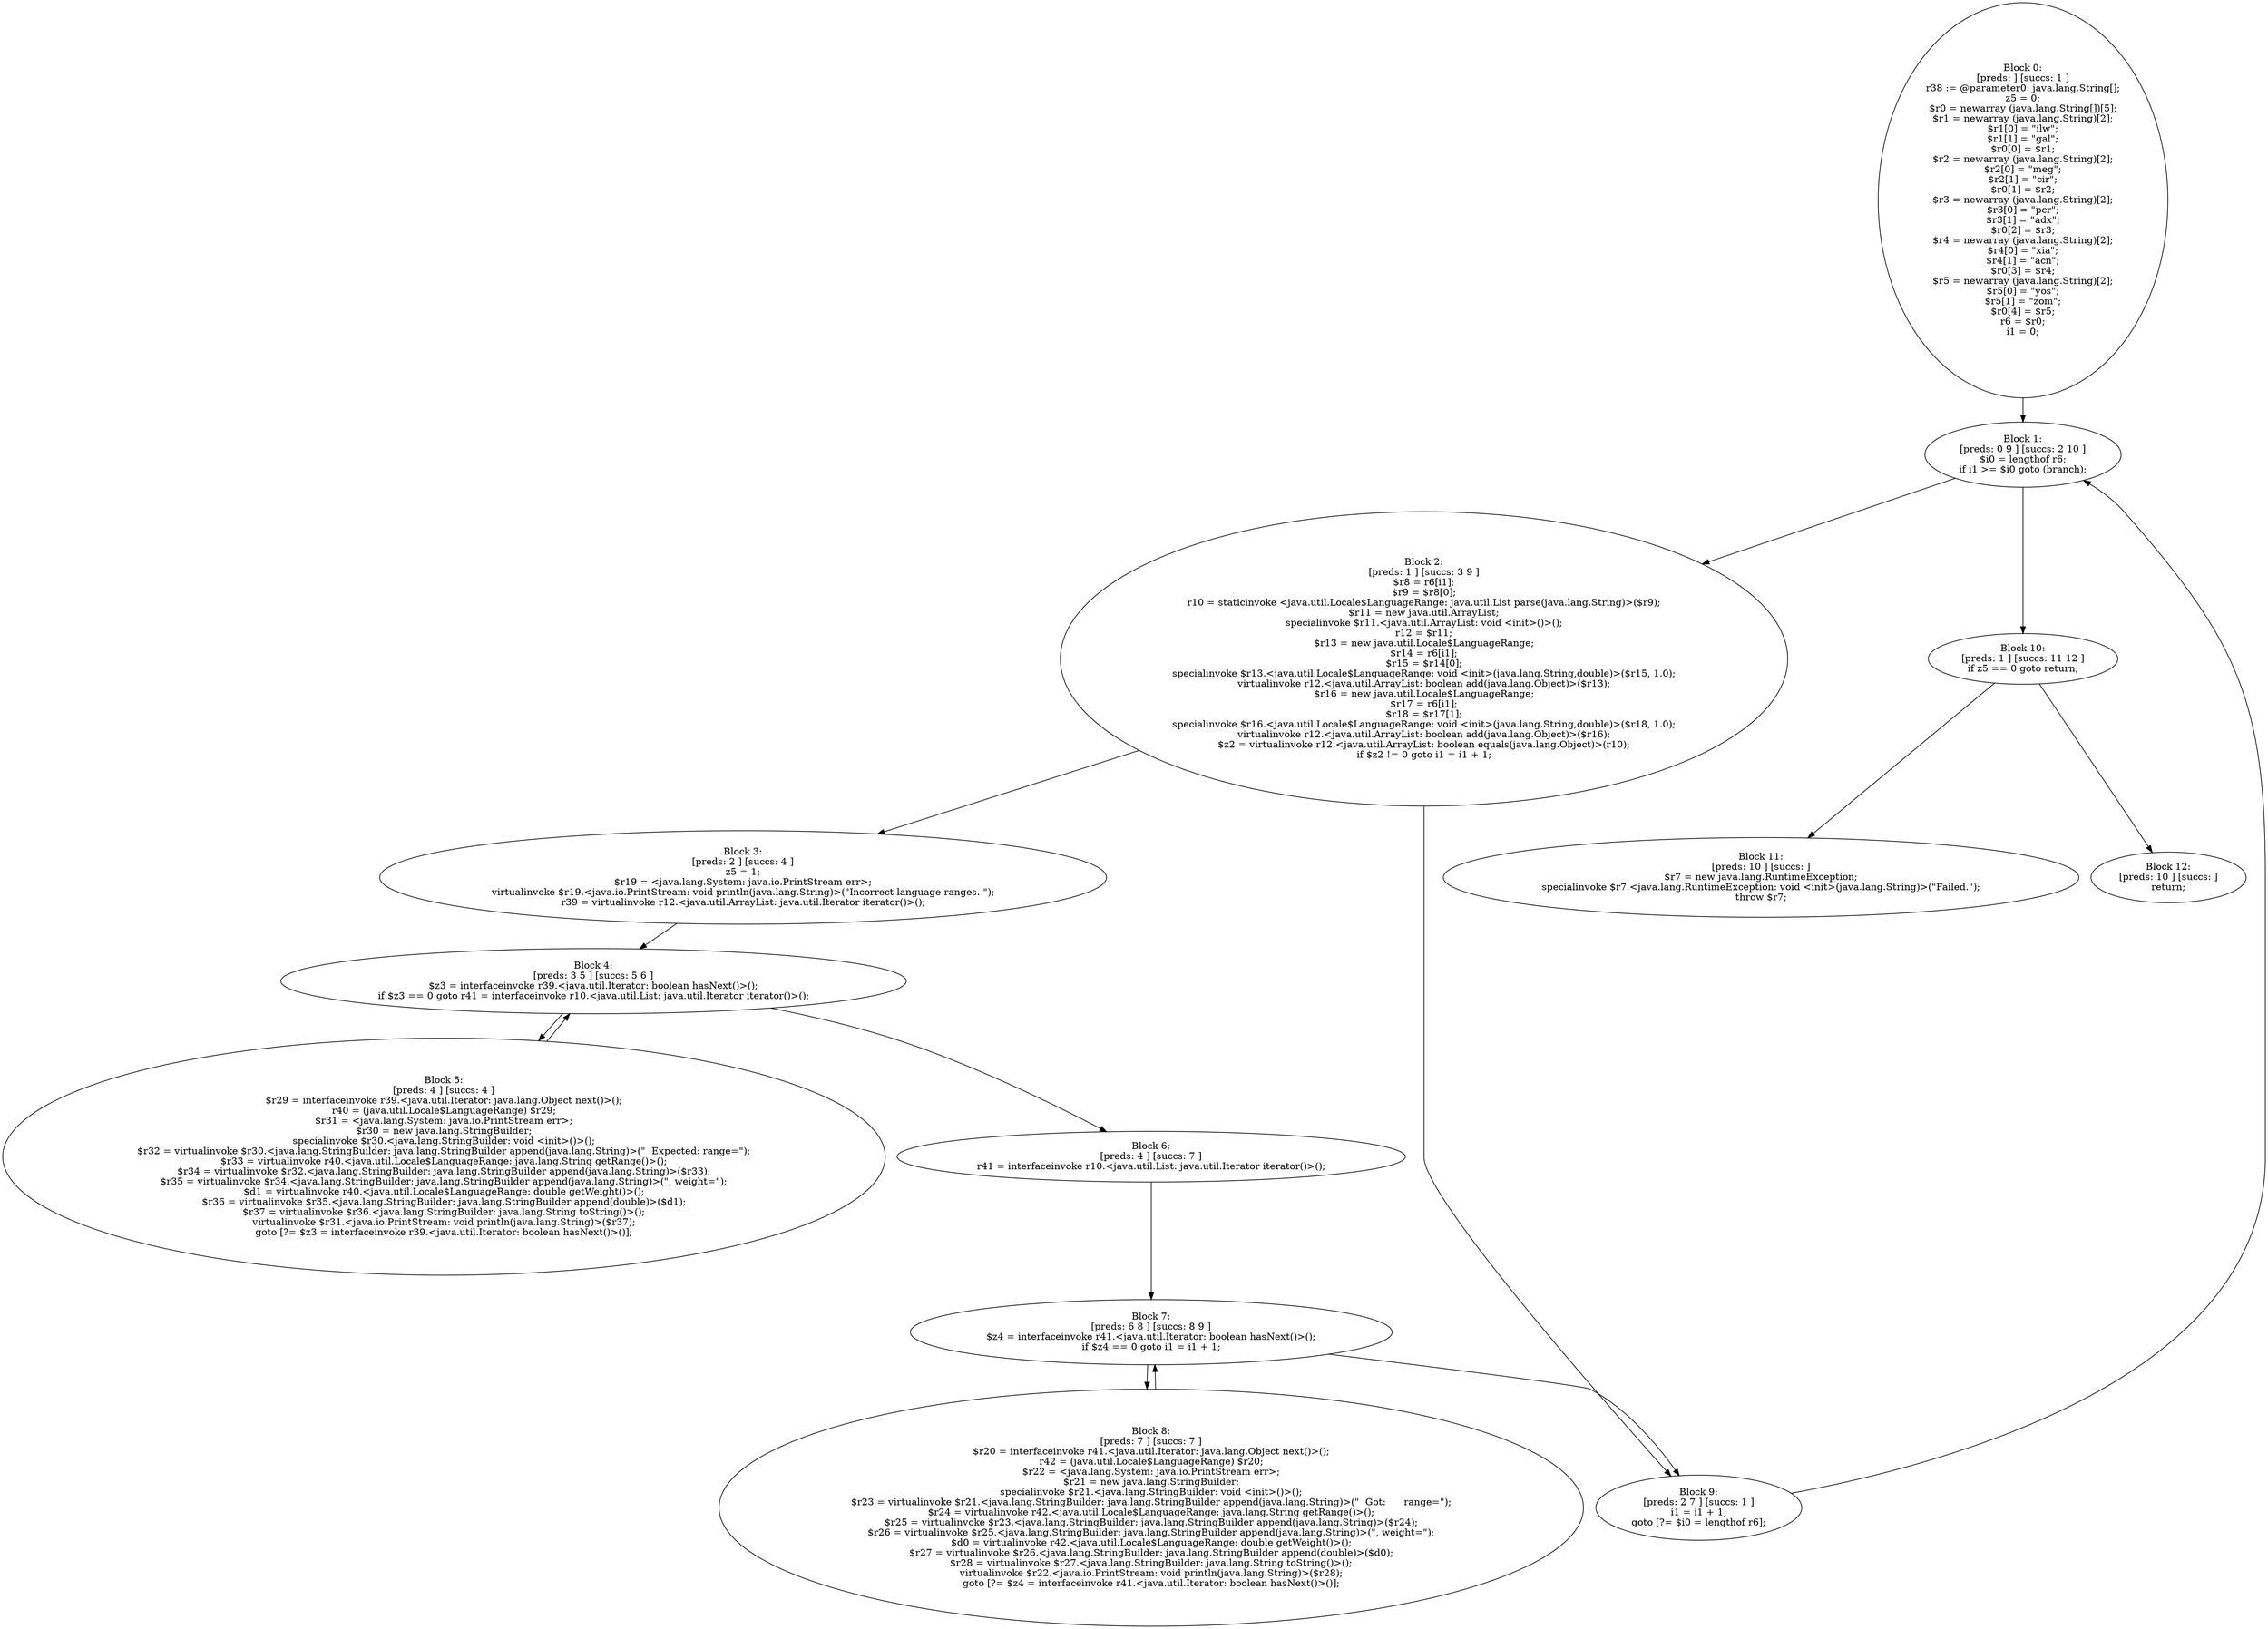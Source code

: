 digraph "unitGraph" {
    "Block 0:
[preds: ] [succs: 1 ]
r38 := @parameter0: java.lang.String[];
z5 = 0;
$r0 = newarray (java.lang.String[])[5];
$r1 = newarray (java.lang.String)[2];
$r1[0] = \"ilw\";
$r1[1] = \"gal\";
$r0[0] = $r1;
$r2 = newarray (java.lang.String)[2];
$r2[0] = \"meg\";
$r2[1] = \"cir\";
$r0[1] = $r2;
$r3 = newarray (java.lang.String)[2];
$r3[0] = \"pcr\";
$r3[1] = \"adx\";
$r0[2] = $r3;
$r4 = newarray (java.lang.String)[2];
$r4[0] = \"xia\";
$r4[1] = \"acn\";
$r0[3] = $r4;
$r5 = newarray (java.lang.String)[2];
$r5[0] = \"yos\";
$r5[1] = \"zom\";
$r0[4] = $r5;
r6 = $r0;
i1 = 0;
"
    "Block 1:
[preds: 0 9 ] [succs: 2 10 ]
$i0 = lengthof r6;
if i1 >= $i0 goto (branch);
"
    "Block 2:
[preds: 1 ] [succs: 3 9 ]
$r8 = r6[i1];
$r9 = $r8[0];
r10 = staticinvoke <java.util.Locale$LanguageRange: java.util.List parse(java.lang.String)>($r9);
$r11 = new java.util.ArrayList;
specialinvoke $r11.<java.util.ArrayList: void <init>()>();
r12 = $r11;
$r13 = new java.util.Locale$LanguageRange;
$r14 = r6[i1];
$r15 = $r14[0];
specialinvoke $r13.<java.util.Locale$LanguageRange: void <init>(java.lang.String,double)>($r15, 1.0);
virtualinvoke r12.<java.util.ArrayList: boolean add(java.lang.Object)>($r13);
$r16 = new java.util.Locale$LanguageRange;
$r17 = r6[i1];
$r18 = $r17[1];
specialinvoke $r16.<java.util.Locale$LanguageRange: void <init>(java.lang.String,double)>($r18, 1.0);
virtualinvoke r12.<java.util.ArrayList: boolean add(java.lang.Object)>($r16);
$z2 = virtualinvoke r12.<java.util.ArrayList: boolean equals(java.lang.Object)>(r10);
if $z2 != 0 goto i1 = i1 + 1;
"
    "Block 3:
[preds: 2 ] [succs: 4 ]
z5 = 1;
$r19 = <java.lang.System: java.io.PrintStream err>;
virtualinvoke $r19.<java.io.PrintStream: void println(java.lang.String)>(\"Incorrect language ranges. \");
r39 = virtualinvoke r12.<java.util.ArrayList: java.util.Iterator iterator()>();
"
    "Block 4:
[preds: 3 5 ] [succs: 5 6 ]
$z3 = interfaceinvoke r39.<java.util.Iterator: boolean hasNext()>();
if $z3 == 0 goto r41 = interfaceinvoke r10.<java.util.List: java.util.Iterator iterator()>();
"
    "Block 5:
[preds: 4 ] [succs: 4 ]
$r29 = interfaceinvoke r39.<java.util.Iterator: java.lang.Object next()>();
r40 = (java.util.Locale$LanguageRange) $r29;
$r31 = <java.lang.System: java.io.PrintStream err>;
$r30 = new java.lang.StringBuilder;
specialinvoke $r30.<java.lang.StringBuilder: void <init>()>();
$r32 = virtualinvoke $r30.<java.lang.StringBuilder: java.lang.StringBuilder append(java.lang.String)>(\"  Expected: range=\");
$r33 = virtualinvoke r40.<java.util.Locale$LanguageRange: java.lang.String getRange()>();
$r34 = virtualinvoke $r32.<java.lang.StringBuilder: java.lang.StringBuilder append(java.lang.String)>($r33);
$r35 = virtualinvoke $r34.<java.lang.StringBuilder: java.lang.StringBuilder append(java.lang.String)>(\", weight=\");
$d1 = virtualinvoke r40.<java.util.Locale$LanguageRange: double getWeight()>();
$r36 = virtualinvoke $r35.<java.lang.StringBuilder: java.lang.StringBuilder append(double)>($d1);
$r37 = virtualinvoke $r36.<java.lang.StringBuilder: java.lang.String toString()>();
virtualinvoke $r31.<java.io.PrintStream: void println(java.lang.String)>($r37);
goto [?= $z3 = interfaceinvoke r39.<java.util.Iterator: boolean hasNext()>()];
"
    "Block 6:
[preds: 4 ] [succs: 7 ]
r41 = interfaceinvoke r10.<java.util.List: java.util.Iterator iterator()>();
"
    "Block 7:
[preds: 6 8 ] [succs: 8 9 ]
$z4 = interfaceinvoke r41.<java.util.Iterator: boolean hasNext()>();
if $z4 == 0 goto i1 = i1 + 1;
"
    "Block 8:
[preds: 7 ] [succs: 7 ]
$r20 = interfaceinvoke r41.<java.util.Iterator: java.lang.Object next()>();
r42 = (java.util.Locale$LanguageRange) $r20;
$r22 = <java.lang.System: java.io.PrintStream err>;
$r21 = new java.lang.StringBuilder;
specialinvoke $r21.<java.lang.StringBuilder: void <init>()>();
$r23 = virtualinvoke $r21.<java.lang.StringBuilder: java.lang.StringBuilder append(java.lang.String)>(\"  Got:      range=\");
$r24 = virtualinvoke r42.<java.util.Locale$LanguageRange: java.lang.String getRange()>();
$r25 = virtualinvoke $r23.<java.lang.StringBuilder: java.lang.StringBuilder append(java.lang.String)>($r24);
$r26 = virtualinvoke $r25.<java.lang.StringBuilder: java.lang.StringBuilder append(java.lang.String)>(\", weight=\");
$d0 = virtualinvoke r42.<java.util.Locale$LanguageRange: double getWeight()>();
$r27 = virtualinvoke $r26.<java.lang.StringBuilder: java.lang.StringBuilder append(double)>($d0);
$r28 = virtualinvoke $r27.<java.lang.StringBuilder: java.lang.String toString()>();
virtualinvoke $r22.<java.io.PrintStream: void println(java.lang.String)>($r28);
goto [?= $z4 = interfaceinvoke r41.<java.util.Iterator: boolean hasNext()>()];
"
    "Block 9:
[preds: 2 7 ] [succs: 1 ]
i1 = i1 + 1;
goto [?= $i0 = lengthof r6];
"
    "Block 10:
[preds: 1 ] [succs: 11 12 ]
if z5 == 0 goto return;
"
    "Block 11:
[preds: 10 ] [succs: ]
$r7 = new java.lang.RuntimeException;
specialinvoke $r7.<java.lang.RuntimeException: void <init>(java.lang.String)>(\"Failed.\");
throw $r7;
"
    "Block 12:
[preds: 10 ] [succs: ]
return;
"
    "Block 0:
[preds: ] [succs: 1 ]
r38 := @parameter0: java.lang.String[];
z5 = 0;
$r0 = newarray (java.lang.String[])[5];
$r1 = newarray (java.lang.String)[2];
$r1[0] = \"ilw\";
$r1[1] = \"gal\";
$r0[0] = $r1;
$r2 = newarray (java.lang.String)[2];
$r2[0] = \"meg\";
$r2[1] = \"cir\";
$r0[1] = $r2;
$r3 = newarray (java.lang.String)[2];
$r3[0] = \"pcr\";
$r3[1] = \"adx\";
$r0[2] = $r3;
$r4 = newarray (java.lang.String)[2];
$r4[0] = \"xia\";
$r4[1] = \"acn\";
$r0[3] = $r4;
$r5 = newarray (java.lang.String)[2];
$r5[0] = \"yos\";
$r5[1] = \"zom\";
$r0[4] = $r5;
r6 = $r0;
i1 = 0;
"->"Block 1:
[preds: 0 9 ] [succs: 2 10 ]
$i0 = lengthof r6;
if i1 >= $i0 goto (branch);
";
    "Block 1:
[preds: 0 9 ] [succs: 2 10 ]
$i0 = lengthof r6;
if i1 >= $i0 goto (branch);
"->"Block 2:
[preds: 1 ] [succs: 3 9 ]
$r8 = r6[i1];
$r9 = $r8[0];
r10 = staticinvoke <java.util.Locale$LanguageRange: java.util.List parse(java.lang.String)>($r9);
$r11 = new java.util.ArrayList;
specialinvoke $r11.<java.util.ArrayList: void <init>()>();
r12 = $r11;
$r13 = new java.util.Locale$LanguageRange;
$r14 = r6[i1];
$r15 = $r14[0];
specialinvoke $r13.<java.util.Locale$LanguageRange: void <init>(java.lang.String,double)>($r15, 1.0);
virtualinvoke r12.<java.util.ArrayList: boolean add(java.lang.Object)>($r13);
$r16 = new java.util.Locale$LanguageRange;
$r17 = r6[i1];
$r18 = $r17[1];
specialinvoke $r16.<java.util.Locale$LanguageRange: void <init>(java.lang.String,double)>($r18, 1.0);
virtualinvoke r12.<java.util.ArrayList: boolean add(java.lang.Object)>($r16);
$z2 = virtualinvoke r12.<java.util.ArrayList: boolean equals(java.lang.Object)>(r10);
if $z2 != 0 goto i1 = i1 + 1;
";
    "Block 1:
[preds: 0 9 ] [succs: 2 10 ]
$i0 = lengthof r6;
if i1 >= $i0 goto (branch);
"->"Block 10:
[preds: 1 ] [succs: 11 12 ]
if z5 == 0 goto return;
";
    "Block 2:
[preds: 1 ] [succs: 3 9 ]
$r8 = r6[i1];
$r9 = $r8[0];
r10 = staticinvoke <java.util.Locale$LanguageRange: java.util.List parse(java.lang.String)>($r9);
$r11 = new java.util.ArrayList;
specialinvoke $r11.<java.util.ArrayList: void <init>()>();
r12 = $r11;
$r13 = new java.util.Locale$LanguageRange;
$r14 = r6[i1];
$r15 = $r14[0];
specialinvoke $r13.<java.util.Locale$LanguageRange: void <init>(java.lang.String,double)>($r15, 1.0);
virtualinvoke r12.<java.util.ArrayList: boolean add(java.lang.Object)>($r13);
$r16 = new java.util.Locale$LanguageRange;
$r17 = r6[i1];
$r18 = $r17[1];
specialinvoke $r16.<java.util.Locale$LanguageRange: void <init>(java.lang.String,double)>($r18, 1.0);
virtualinvoke r12.<java.util.ArrayList: boolean add(java.lang.Object)>($r16);
$z2 = virtualinvoke r12.<java.util.ArrayList: boolean equals(java.lang.Object)>(r10);
if $z2 != 0 goto i1 = i1 + 1;
"->"Block 3:
[preds: 2 ] [succs: 4 ]
z5 = 1;
$r19 = <java.lang.System: java.io.PrintStream err>;
virtualinvoke $r19.<java.io.PrintStream: void println(java.lang.String)>(\"Incorrect language ranges. \");
r39 = virtualinvoke r12.<java.util.ArrayList: java.util.Iterator iterator()>();
";
    "Block 2:
[preds: 1 ] [succs: 3 9 ]
$r8 = r6[i1];
$r9 = $r8[0];
r10 = staticinvoke <java.util.Locale$LanguageRange: java.util.List parse(java.lang.String)>($r9);
$r11 = new java.util.ArrayList;
specialinvoke $r11.<java.util.ArrayList: void <init>()>();
r12 = $r11;
$r13 = new java.util.Locale$LanguageRange;
$r14 = r6[i1];
$r15 = $r14[0];
specialinvoke $r13.<java.util.Locale$LanguageRange: void <init>(java.lang.String,double)>($r15, 1.0);
virtualinvoke r12.<java.util.ArrayList: boolean add(java.lang.Object)>($r13);
$r16 = new java.util.Locale$LanguageRange;
$r17 = r6[i1];
$r18 = $r17[1];
specialinvoke $r16.<java.util.Locale$LanguageRange: void <init>(java.lang.String,double)>($r18, 1.0);
virtualinvoke r12.<java.util.ArrayList: boolean add(java.lang.Object)>($r16);
$z2 = virtualinvoke r12.<java.util.ArrayList: boolean equals(java.lang.Object)>(r10);
if $z2 != 0 goto i1 = i1 + 1;
"->"Block 9:
[preds: 2 7 ] [succs: 1 ]
i1 = i1 + 1;
goto [?= $i0 = lengthof r6];
";
    "Block 3:
[preds: 2 ] [succs: 4 ]
z5 = 1;
$r19 = <java.lang.System: java.io.PrintStream err>;
virtualinvoke $r19.<java.io.PrintStream: void println(java.lang.String)>(\"Incorrect language ranges. \");
r39 = virtualinvoke r12.<java.util.ArrayList: java.util.Iterator iterator()>();
"->"Block 4:
[preds: 3 5 ] [succs: 5 6 ]
$z3 = interfaceinvoke r39.<java.util.Iterator: boolean hasNext()>();
if $z3 == 0 goto r41 = interfaceinvoke r10.<java.util.List: java.util.Iterator iterator()>();
";
    "Block 4:
[preds: 3 5 ] [succs: 5 6 ]
$z3 = interfaceinvoke r39.<java.util.Iterator: boolean hasNext()>();
if $z3 == 0 goto r41 = interfaceinvoke r10.<java.util.List: java.util.Iterator iterator()>();
"->"Block 5:
[preds: 4 ] [succs: 4 ]
$r29 = interfaceinvoke r39.<java.util.Iterator: java.lang.Object next()>();
r40 = (java.util.Locale$LanguageRange) $r29;
$r31 = <java.lang.System: java.io.PrintStream err>;
$r30 = new java.lang.StringBuilder;
specialinvoke $r30.<java.lang.StringBuilder: void <init>()>();
$r32 = virtualinvoke $r30.<java.lang.StringBuilder: java.lang.StringBuilder append(java.lang.String)>(\"  Expected: range=\");
$r33 = virtualinvoke r40.<java.util.Locale$LanguageRange: java.lang.String getRange()>();
$r34 = virtualinvoke $r32.<java.lang.StringBuilder: java.lang.StringBuilder append(java.lang.String)>($r33);
$r35 = virtualinvoke $r34.<java.lang.StringBuilder: java.lang.StringBuilder append(java.lang.String)>(\", weight=\");
$d1 = virtualinvoke r40.<java.util.Locale$LanguageRange: double getWeight()>();
$r36 = virtualinvoke $r35.<java.lang.StringBuilder: java.lang.StringBuilder append(double)>($d1);
$r37 = virtualinvoke $r36.<java.lang.StringBuilder: java.lang.String toString()>();
virtualinvoke $r31.<java.io.PrintStream: void println(java.lang.String)>($r37);
goto [?= $z3 = interfaceinvoke r39.<java.util.Iterator: boolean hasNext()>()];
";
    "Block 4:
[preds: 3 5 ] [succs: 5 6 ]
$z3 = interfaceinvoke r39.<java.util.Iterator: boolean hasNext()>();
if $z3 == 0 goto r41 = interfaceinvoke r10.<java.util.List: java.util.Iterator iterator()>();
"->"Block 6:
[preds: 4 ] [succs: 7 ]
r41 = interfaceinvoke r10.<java.util.List: java.util.Iterator iterator()>();
";
    "Block 5:
[preds: 4 ] [succs: 4 ]
$r29 = interfaceinvoke r39.<java.util.Iterator: java.lang.Object next()>();
r40 = (java.util.Locale$LanguageRange) $r29;
$r31 = <java.lang.System: java.io.PrintStream err>;
$r30 = new java.lang.StringBuilder;
specialinvoke $r30.<java.lang.StringBuilder: void <init>()>();
$r32 = virtualinvoke $r30.<java.lang.StringBuilder: java.lang.StringBuilder append(java.lang.String)>(\"  Expected: range=\");
$r33 = virtualinvoke r40.<java.util.Locale$LanguageRange: java.lang.String getRange()>();
$r34 = virtualinvoke $r32.<java.lang.StringBuilder: java.lang.StringBuilder append(java.lang.String)>($r33);
$r35 = virtualinvoke $r34.<java.lang.StringBuilder: java.lang.StringBuilder append(java.lang.String)>(\", weight=\");
$d1 = virtualinvoke r40.<java.util.Locale$LanguageRange: double getWeight()>();
$r36 = virtualinvoke $r35.<java.lang.StringBuilder: java.lang.StringBuilder append(double)>($d1);
$r37 = virtualinvoke $r36.<java.lang.StringBuilder: java.lang.String toString()>();
virtualinvoke $r31.<java.io.PrintStream: void println(java.lang.String)>($r37);
goto [?= $z3 = interfaceinvoke r39.<java.util.Iterator: boolean hasNext()>()];
"->"Block 4:
[preds: 3 5 ] [succs: 5 6 ]
$z3 = interfaceinvoke r39.<java.util.Iterator: boolean hasNext()>();
if $z3 == 0 goto r41 = interfaceinvoke r10.<java.util.List: java.util.Iterator iterator()>();
";
    "Block 6:
[preds: 4 ] [succs: 7 ]
r41 = interfaceinvoke r10.<java.util.List: java.util.Iterator iterator()>();
"->"Block 7:
[preds: 6 8 ] [succs: 8 9 ]
$z4 = interfaceinvoke r41.<java.util.Iterator: boolean hasNext()>();
if $z4 == 0 goto i1 = i1 + 1;
";
    "Block 7:
[preds: 6 8 ] [succs: 8 9 ]
$z4 = interfaceinvoke r41.<java.util.Iterator: boolean hasNext()>();
if $z4 == 0 goto i1 = i1 + 1;
"->"Block 8:
[preds: 7 ] [succs: 7 ]
$r20 = interfaceinvoke r41.<java.util.Iterator: java.lang.Object next()>();
r42 = (java.util.Locale$LanguageRange) $r20;
$r22 = <java.lang.System: java.io.PrintStream err>;
$r21 = new java.lang.StringBuilder;
specialinvoke $r21.<java.lang.StringBuilder: void <init>()>();
$r23 = virtualinvoke $r21.<java.lang.StringBuilder: java.lang.StringBuilder append(java.lang.String)>(\"  Got:      range=\");
$r24 = virtualinvoke r42.<java.util.Locale$LanguageRange: java.lang.String getRange()>();
$r25 = virtualinvoke $r23.<java.lang.StringBuilder: java.lang.StringBuilder append(java.lang.String)>($r24);
$r26 = virtualinvoke $r25.<java.lang.StringBuilder: java.lang.StringBuilder append(java.lang.String)>(\", weight=\");
$d0 = virtualinvoke r42.<java.util.Locale$LanguageRange: double getWeight()>();
$r27 = virtualinvoke $r26.<java.lang.StringBuilder: java.lang.StringBuilder append(double)>($d0);
$r28 = virtualinvoke $r27.<java.lang.StringBuilder: java.lang.String toString()>();
virtualinvoke $r22.<java.io.PrintStream: void println(java.lang.String)>($r28);
goto [?= $z4 = interfaceinvoke r41.<java.util.Iterator: boolean hasNext()>()];
";
    "Block 7:
[preds: 6 8 ] [succs: 8 9 ]
$z4 = interfaceinvoke r41.<java.util.Iterator: boolean hasNext()>();
if $z4 == 0 goto i1 = i1 + 1;
"->"Block 9:
[preds: 2 7 ] [succs: 1 ]
i1 = i1 + 1;
goto [?= $i0 = lengthof r6];
";
    "Block 8:
[preds: 7 ] [succs: 7 ]
$r20 = interfaceinvoke r41.<java.util.Iterator: java.lang.Object next()>();
r42 = (java.util.Locale$LanguageRange) $r20;
$r22 = <java.lang.System: java.io.PrintStream err>;
$r21 = new java.lang.StringBuilder;
specialinvoke $r21.<java.lang.StringBuilder: void <init>()>();
$r23 = virtualinvoke $r21.<java.lang.StringBuilder: java.lang.StringBuilder append(java.lang.String)>(\"  Got:      range=\");
$r24 = virtualinvoke r42.<java.util.Locale$LanguageRange: java.lang.String getRange()>();
$r25 = virtualinvoke $r23.<java.lang.StringBuilder: java.lang.StringBuilder append(java.lang.String)>($r24);
$r26 = virtualinvoke $r25.<java.lang.StringBuilder: java.lang.StringBuilder append(java.lang.String)>(\", weight=\");
$d0 = virtualinvoke r42.<java.util.Locale$LanguageRange: double getWeight()>();
$r27 = virtualinvoke $r26.<java.lang.StringBuilder: java.lang.StringBuilder append(double)>($d0);
$r28 = virtualinvoke $r27.<java.lang.StringBuilder: java.lang.String toString()>();
virtualinvoke $r22.<java.io.PrintStream: void println(java.lang.String)>($r28);
goto [?= $z4 = interfaceinvoke r41.<java.util.Iterator: boolean hasNext()>()];
"->"Block 7:
[preds: 6 8 ] [succs: 8 9 ]
$z4 = interfaceinvoke r41.<java.util.Iterator: boolean hasNext()>();
if $z4 == 0 goto i1 = i1 + 1;
";
    "Block 9:
[preds: 2 7 ] [succs: 1 ]
i1 = i1 + 1;
goto [?= $i0 = lengthof r6];
"->"Block 1:
[preds: 0 9 ] [succs: 2 10 ]
$i0 = lengthof r6;
if i1 >= $i0 goto (branch);
";
    "Block 10:
[preds: 1 ] [succs: 11 12 ]
if z5 == 0 goto return;
"->"Block 11:
[preds: 10 ] [succs: ]
$r7 = new java.lang.RuntimeException;
specialinvoke $r7.<java.lang.RuntimeException: void <init>(java.lang.String)>(\"Failed.\");
throw $r7;
";
    "Block 10:
[preds: 1 ] [succs: 11 12 ]
if z5 == 0 goto return;
"->"Block 12:
[preds: 10 ] [succs: ]
return;
";
}
